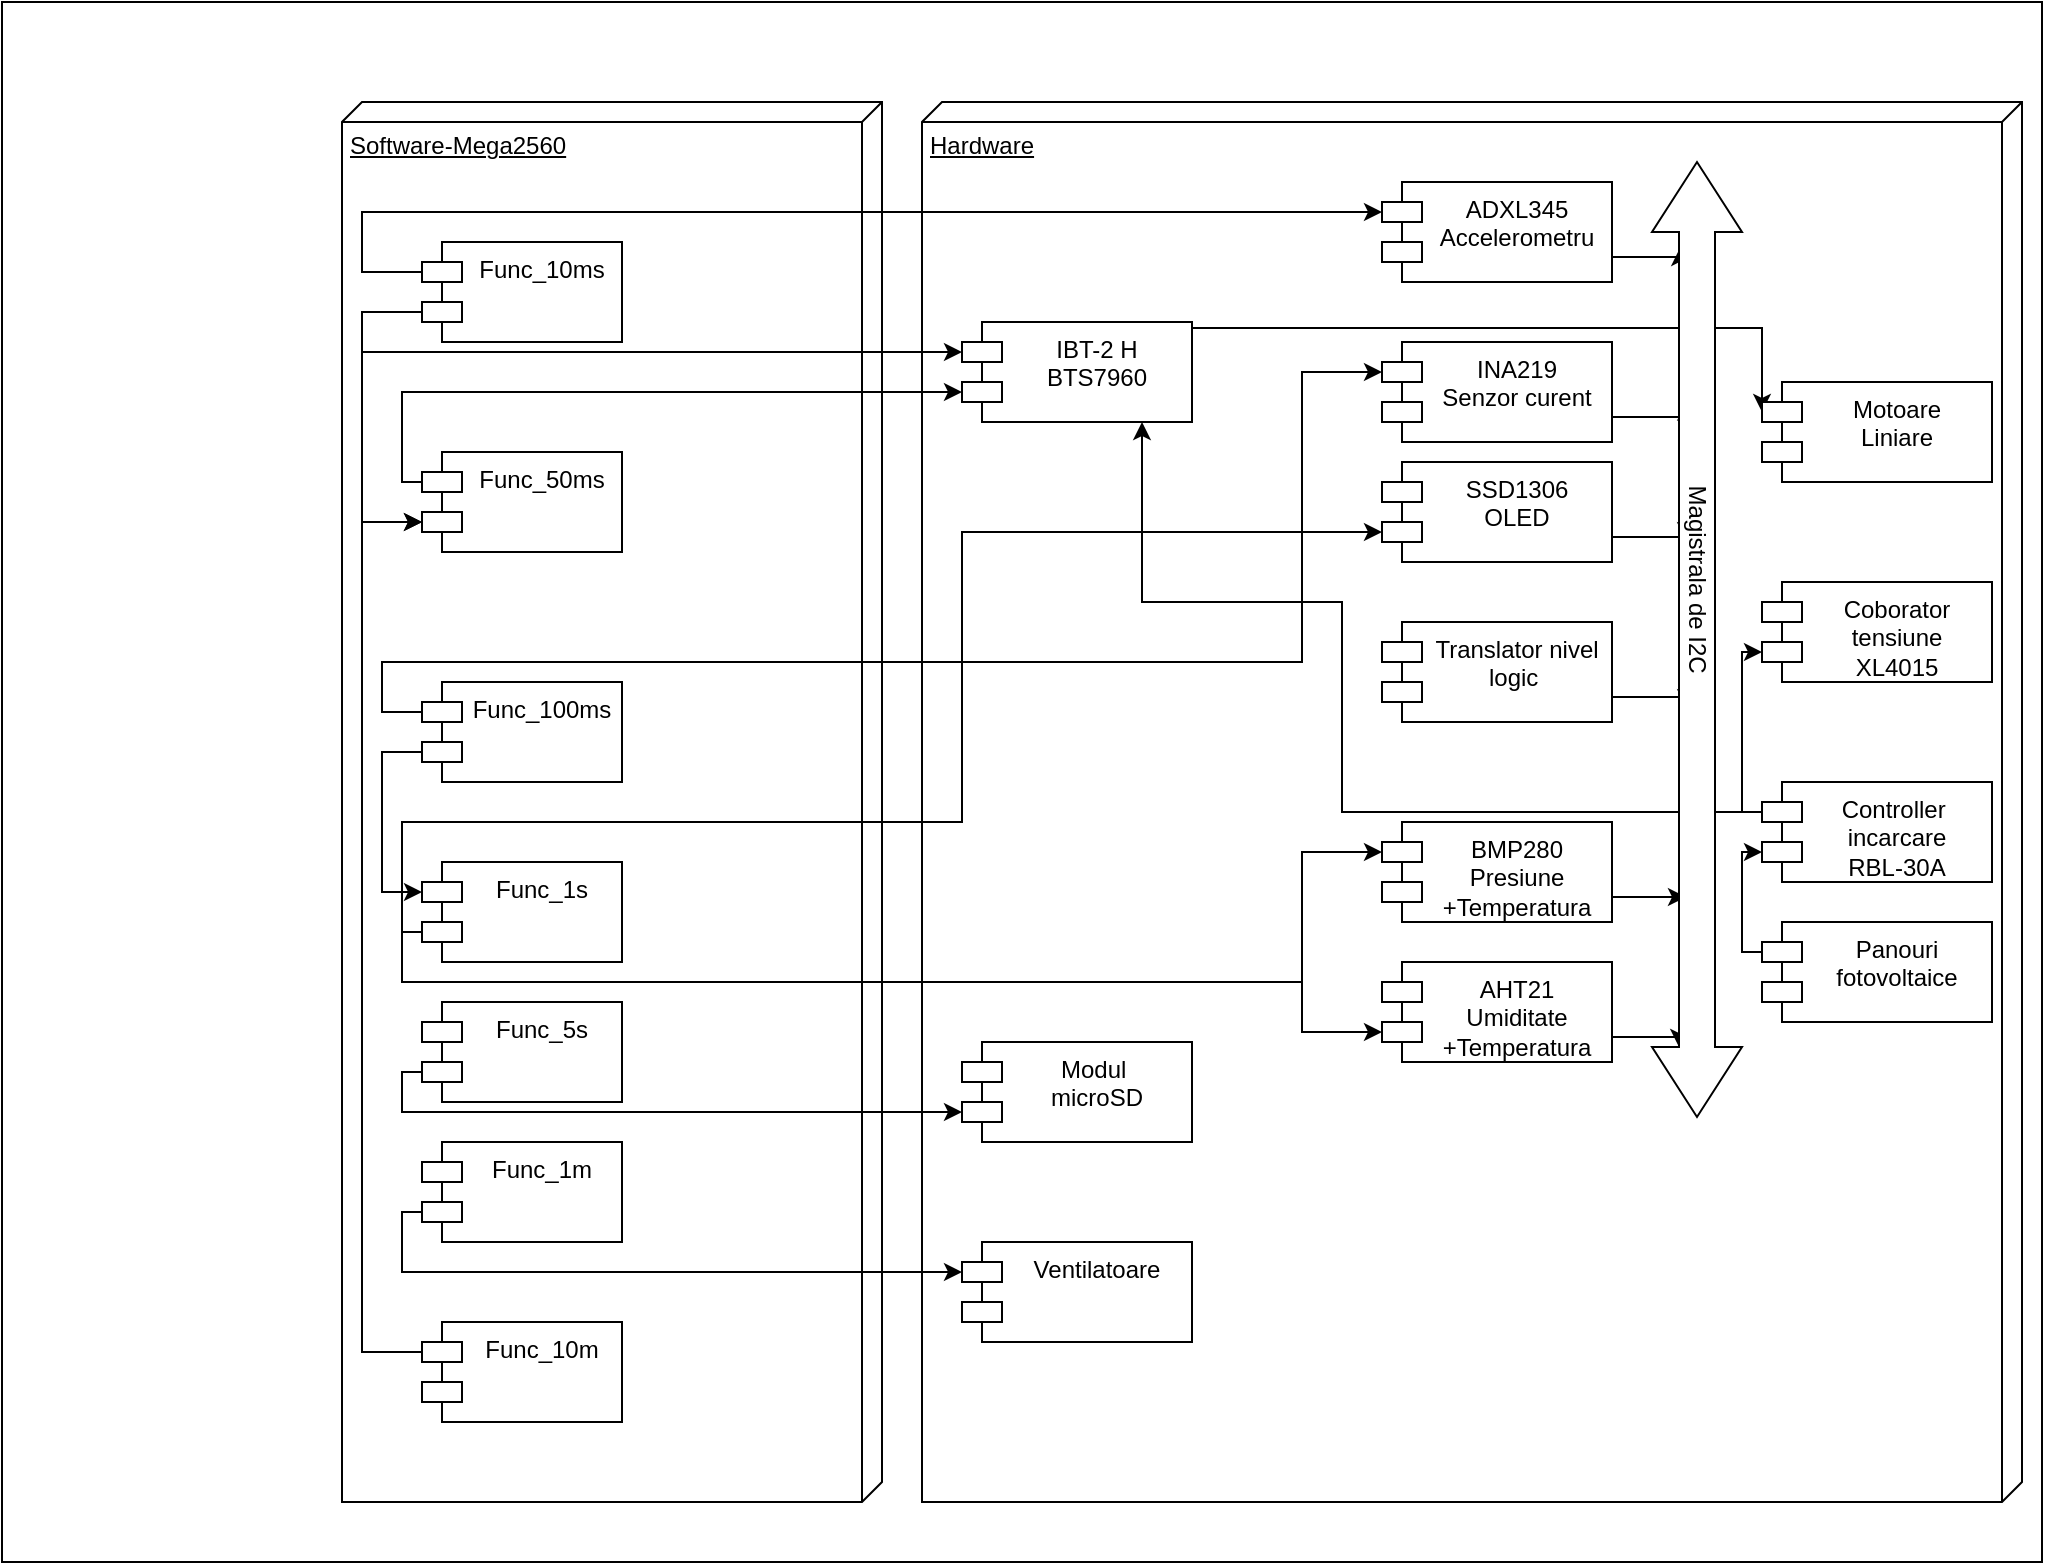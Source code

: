 <mxfile version="21.7.2" type="device">
  <diagram name="Page-1" id="7MGUlTFYUhmly1SJSoVB">
    <mxGraphModel dx="2284" dy="750" grid="1" gridSize="10" guides="1" tooltips="1" connect="1" arrows="1" fold="1" page="1" pageScale="1" pageWidth="850" pageHeight="1100" math="0" shadow="0">
      <root>
        <mxCell id="0" />
        <mxCell id="1" parent="0" />
        <mxCell id="0cu8ZaKgeofmVe_ID7Gm-4" value="" style="rounded=0;whiteSpace=wrap;html=1;" vertex="1" parent="1">
          <mxGeometry x="-170" y="150" width="1020" height="780" as="geometry" />
        </mxCell>
        <mxCell id="0cu8ZaKgeofmVe_ID7Gm-2" value="Software-Mega2560" style="verticalAlign=top;align=left;spacingTop=8;spacingLeft=2;spacingRight=12;shape=cube;size=10;direction=south;fontStyle=4;html=1;whiteSpace=wrap;" vertex="1" parent="1">
          <mxGeometry y="200" width="270" height="700" as="geometry" />
        </mxCell>
        <mxCell id="0cu8ZaKgeofmVe_ID7Gm-24" style="edgeStyle=orthogonalEdgeStyle;rounded=0;orthogonalLoop=1;jettySize=auto;html=1;exitX=0;exitY=0;exitDx=0;exitDy=35;exitPerimeter=0;entryX=0;entryY=0;entryDx=0;entryDy=35;entryPerimeter=0;" edge="1" parent="1" source="0cu8ZaKgeofmVe_ID7Gm-1" target="0cu8ZaKgeofmVe_ID7Gm-8">
          <mxGeometry relative="1" as="geometry">
            <Array as="points">
              <mxPoint x="10" y="305" />
              <mxPoint x="10" y="410" />
            </Array>
          </mxGeometry>
        </mxCell>
        <mxCell id="0cu8ZaKgeofmVe_ID7Gm-1" value="Func_10ms" style="shape=module;align=left;spacingLeft=20;align=center;verticalAlign=top;whiteSpace=wrap;html=1;" vertex="1" parent="1">
          <mxGeometry x="40" y="270" width="100" height="50" as="geometry" />
        </mxCell>
        <mxCell id="0cu8ZaKgeofmVe_ID7Gm-6" value="Hardware" style="verticalAlign=top;align=left;spacingTop=8;spacingLeft=2;spacingRight=12;shape=cube;size=10;direction=south;fontStyle=4;html=1;whiteSpace=wrap;" vertex="1" parent="1">
          <mxGeometry x="290" y="200" width="550" height="700" as="geometry" />
        </mxCell>
        <mxCell id="0cu8ZaKgeofmVe_ID7Gm-20" style="edgeStyle=orthogonalEdgeStyle;rounded=0;orthogonalLoop=1;jettySize=auto;html=1;exitX=0;exitY=0;exitDx=0;exitDy=15;exitPerimeter=0;entryX=0;entryY=0;entryDx=0;entryDy=35;entryPerimeter=0;flowAnimation=0;" edge="1" parent="1" source="0cu8ZaKgeofmVe_ID7Gm-8" target="0cu8ZaKgeofmVe_ID7Gm-15">
          <mxGeometry relative="1" as="geometry">
            <Array as="points">
              <mxPoint x="30" y="390" />
              <mxPoint x="30" y="345" />
            </Array>
          </mxGeometry>
        </mxCell>
        <mxCell id="0cu8ZaKgeofmVe_ID7Gm-8" value="Func_50ms" style="shape=module;align=left;spacingLeft=20;align=center;verticalAlign=top;whiteSpace=wrap;html=1;" vertex="1" parent="1">
          <mxGeometry x="40" y="375" width="100" height="50" as="geometry" />
        </mxCell>
        <mxCell id="0cu8ZaKgeofmVe_ID7Gm-22" style="edgeStyle=orthogonalEdgeStyle;rounded=0;orthogonalLoop=1;jettySize=auto;html=1;exitX=0;exitY=0;exitDx=0;exitDy=15;exitPerimeter=0;entryX=0;entryY=0;entryDx=0;entryDy=15;entryPerimeter=0;" edge="1" parent="1" source="0cu8ZaKgeofmVe_ID7Gm-9" target="0cu8ZaKgeofmVe_ID7Gm-21">
          <mxGeometry relative="1" as="geometry">
            <Array as="points">
              <mxPoint x="20" y="505" />
              <mxPoint x="20" y="480" />
              <mxPoint x="480" y="480" />
              <mxPoint x="480" y="335" />
            </Array>
          </mxGeometry>
        </mxCell>
        <mxCell id="0cu8ZaKgeofmVe_ID7Gm-23" style="edgeStyle=orthogonalEdgeStyle;rounded=0;orthogonalLoop=1;jettySize=auto;html=1;exitX=0;exitY=0;exitDx=0;exitDy=35;exitPerimeter=0;entryX=0;entryY=0;entryDx=0;entryDy=15;entryPerimeter=0;" edge="1" parent="1" source="0cu8ZaKgeofmVe_ID7Gm-9" target="0cu8ZaKgeofmVe_ID7Gm-10">
          <mxGeometry relative="1" as="geometry" />
        </mxCell>
        <mxCell id="0cu8ZaKgeofmVe_ID7Gm-9" value="Func_100ms" style="shape=module;align=left;spacingLeft=20;align=center;verticalAlign=top;whiteSpace=wrap;html=1;" vertex="1" parent="1">
          <mxGeometry x="40" y="490" width="100" height="50" as="geometry" />
        </mxCell>
        <mxCell id="0cu8ZaKgeofmVe_ID7Gm-26" style="edgeStyle=orthogonalEdgeStyle;rounded=0;orthogonalLoop=1;jettySize=auto;html=1;exitX=0;exitY=0;exitDx=0;exitDy=35;exitPerimeter=0;entryX=0;entryY=0;entryDx=0;entryDy=35;entryPerimeter=0;" edge="1" parent="1" source="0cu8ZaKgeofmVe_ID7Gm-10" target="0cu8ZaKgeofmVe_ID7Gm-25">
          <mxGeometry relative="1" as="geometry">
            <Array as="points">
              <mxPoint x="30" y="615" />
              <mxPoint x="30" y="560" />
              <mxPoint x="310" y="560" />
              <mxPoint x="310" y="415" />
            </Array>
          </mxGeometry>
        </mxCell>
        <mxCell id="0cu8ZaKgeofmVe_ID7Gm-39" style="edgeStyle=orthogonalEdgeStyle;rounded=0;orthogonalLoop=1;jettySize=auto;html=1;exitX=0;exitY=0;exitDx=0;exitDy=35;exitPerimeter=0;entryX=0;entryY=0;entryDx=0;entryDy=15;entryPerimeter=0;" edge="1" parent="1" source="0cu8ZaKgeofmVe_ID7Gm-10" target="0cu8ZaKgeofmVe_ID7Gm-27">
          <mxGeometry relative="1" as="geometry">
            <Array as="points">
              <mxPoint x="30" y="615" />
              <mxPoint x="30" y="640" />
              <mxPoint x="480" y="640" />
              <mxPoint x="480" y="575" />
            </Array>
          </mxGeometry>
        </mxCell>
        <mxCell id="0cu8ZaKgeofmVe_ID7Gm-61" style="edgeStyle=orthogonalEdgeStyle;rounded=0;orthogonalLoop=1;jettySize=auto;html=1;exitX=0;exitY=0;exitDx=0;exitDy=35;exitPerimeter=0;entryX=0;entryY=0;entryDx=0;entryDy=35;entryPerimeter=0;" edge="1" parent="1" source="0cu8ZaKgeofmVe_ID7Gm-10" target="0cu8ZaKgeofmVe_ID7Gm-28">
          <mxGeometry relative="1" as="geometry">
            <Array as="points">
              <mxPoint x="30" y="615" />
              <mxPoint x="30" y="640" />
              <mxPoint x="480" y="640" />
              <mxPoint x="480" y="665" />
            </Array>
          </mxGeometry>
        </mxCell>
        <mxCell id="0cu8ZaKgeofmVe_ID7Gm-10" value="Func_1s" style="shape=module;align=left;spacingLeft=20;align=center;verticalAlign=top;whiteSpace=wrap;html=1;" vertex="1" parent="1">
          <mxGeometry x="40" y="580" width="100" height="50" as="geometry" />
        </mxCell>
        <mxCell id="0cu8ZaKgeofmVe_ID7Gm-34" style="edgeStyle=orthogonalEdgeStyle;rounded=0;orthogonalLoop=1;jettySize=auto;html=1;exitX=0;exitY=0;exitDx=0;exitDy=35;exitPerimeter=0;entryX=0;entryY=0;entryDx=0;entryDy=35;entryPerimeter=0;" edge="1" parent="1" source="0cu8ZaKgeofmVe_ID7Gm-11" target="0cu8ZaKgeofmVe_ID7Gm-30">
          <mxGeometry relative="1" as="geometry">
            <mxPoint x="-140" y="675" as="sourcePoint" />
            <mxPoint x="300" y="825" as="targetPoint" />
            <Array as="points">
              <mxPoint x="30" y="685" />
              <mxPoint x="30" y="705" />
            </Array>
          </mxGeometry>
        </mxCell>
        <mxCell id="0cu8ZaKgeofmVe_ID7Gm-11" value="Func_5s" style="shape=module;align=left;spacingLeft=20;align=center;verticalAlign=top;whiteSpace=wrap;html=1;" vertex="1" parent="1">
          <mxGeometry x="40" y="650" width="100" height="50" as="geometry" />
        </mxCell>
        <mxCell id="0cu8ZaKgeofmVe_ID7Gm-60" style="edgeStyle=orthogonalEdgeStyle;rounded=0;orthogonalLoop=1;jettySize=auto;html=1;exitX=0;exitY=0;exitDx=0;exitDy=35;exitPerimeter=0;entryX=0;entryY=0;entryDx=0;entryDy=15;entryPerimeter=0;" edge="1" parent="1" source="0cu8ZaKgeofmVe_ID7Gm-12" target="0cu8ZaKgeofmVe_ID7Gm-59">
          <mxGeometry relative="1" as="geometry">
            <Array as="points">
              <mxPoint x="30" y="755" />
              <mxPoint x="30" y="785" />
            </Array>
          </mxGeometry>
        </mxCell>
        <mxCell id="0cu8ZaKgeofmVe_ID7Gm-12" value="Func_1m" style="shape=module;align=left;spacingLeft=20;align=center;verticalAlign=top;whiteSpace=wrap;html=1;" vertex="1" parent="1">
          <mxGeometry x="40" y="720" width="100" height="50" as="geometry" />
        </mxCell>
        <mxCell id="0cu8ZaKgeofmVe_ID7Gm-37" style="edgeStyle=orthogonalEdgeStyle;rounded=0;orthogonalLoop=1;jettySize=auto;html=1;exitX=0;exitY=0;exitDx=0;exitDy=15;exitPerimeter=0;entryX=0;entryY=0;entryDx=0;entryDy=35;entryPerimeter=0;" edge="1" parent="1" source="0cu8ZaKgeofmVe_ID7Gm-13" target="0cu8ZaKgeofmVe_ID7Gm-8">
          <mxGeometry relative="1" as="geometry">
            <Array as="points">
              <mxPoint x="10" y="825" />
              <mxPoint x="10" y="410" />
            </Array>
          </mxGeometry>
        </mxCell>
        <mxCell id="0cu8ZaKgeofmVe_ID7Gm-13" value="Func_10m" style="shape=module;align=left;spacingLeft=20;align=center;verticalAlign=top;whiteSpace=wrap;html=1;" vertex="1" parent="1">
          <mxGeometry x="40" y="810" width="100" height="50" as="geometry" />
        </mxCell>
        <mxCell id="0cu8ZaKgeofmVe_ID7Gm-51" style="edgeStyle=orthogonalEdgeStyle;rounded=0;orthogonalLoop=1;jettySize=auto;html=1;exitX=1;exitY=0.75;exitDx=0;exitDy=0;entryX=0.91;entryY=0.311;entryDx=0;entryDy=0;entryPerimeter=0;" edge="1" parent="1" source="0cu8ZaKgeofmVe_ID7Gm-14" target="0cu8ZaKgeofmVe_ID7Gm-35">
          <mxGeometry relative="1" as="geometry" />
        </mxCell>
        <mxCell id="0cu8ZaKgeofmVe_ID7Gm-14" value="ADXL345&lt;br&gt;Accelerometru" style="shape=module;align=left;spacingLeft=20;align=center;verticalAlign=top;whiteSpace=wrap;html=1;" vertex="1" parent="1">
          <mxGeometry x="520" y="240" width="115" height="50" as="geometry" />
        </mxCell>
        <mxCell id="0cu8ZaKgeofmVe_ID7Gm-58" style="edgeStyle=orthogonalEdgeStyle;rounded=0;orthogonalLoop=1;jettySize=auto;html=1;exitX=1;exitY=0.25;exitDx=0;exitDy=0;entryX=0;entryY=0;entryDx=0;entryDy=15;entryPerimeter=0;" edge="1" parent="1" source="0cu8ZaKgeofmVe_ID7Gm-15" target="0cu8ZaKgeofmVe_ID7Gm-32">
          <mxGeometry relative="1" as="geometry">
            <Array as="points">
              <mxPoint x="710" y="313" />
            </Array>
          </mxGeometry>
        </mxCell>
        <mxCell id="0cu8ZaKgeofmVe_ID7Gm-15" value="IBT-2 H&lt;br&gt;BTS7960" style="shape=module;align=left;spacingLeft=20;align=center;verticalAlign=top;whiteSpace=wrap;html=1;" vertex="1" parent="1">
          <mxGeometry x="310" y="310" width="115" height="50" as="geometry" />
        </mxCell>
        <mxCell id="0cu8ZaKgeofmVe_ID7Gm-19" style="edgeStyle=orthogonalEdgeStyle;rounded=0;orthogonalLoop=1;jettySize=auto;html=1;exitX=0;exitY=0;exitDx=0;exitDy=35;exitPerimeter=0;entryX=0;entryY=0;entryDx=0;entryDy=15;entryPerimeter=0;" edge="1" parent="1" source="0cu8ZaKgeofmVe_ID7Gm-1" target="0cu8ZaKgeofmVe_ID7Gm-15">
          <mxGeometry relative="1" as="geometry">
            <Array as="points">
              <mxPoint x="10" y="305" />
              <mxPoint x="10" y="325" />
            </Array>
          </mxGeometry>
        </mxCell>
        <mxCell id="0cu8ZaKgeofmVe_ID7Gm-18" style="edgeStyle=orthogonalEdgeStyle;rounded=0;orthogonalLoop=1;jettySize=auto;html=1;exitX=0;exitY=0;exitDx=0;exitDy=15;exitPerimeter=0;entryX=0;entryY=0;entryDx=0;entryDy=15;entryPerimeter=0;" edge="1" parent="1" source="0cu8ZaKgeofmVe_ID7Gm-1" target="0cu8ZaKgeofmVe_ID7Gm-14">
          <mxGeometry relative="1" as="geometry">
            <Array as="points">
              <mxPoint x="10" y="285" />
              <mxPoint x="10" y="255" />
            </Array>
          </mxGeometry>
        </mxCell>
        <mxCell id="0cu8ZaKgeofmVe_ID7Gm-43" style="edgeStyle=orthogonalEdgeStyle;rounded=0;orthogonalLoop=1;jettySize=auto;html=1;exitX=1;exitY=0.75;exitDx=0;exitDy=0;entryX=0.748;entryY=0.378;entryDx=0;entryDy=0;entryPerimeter=0;" edge="1" parent="1" source="0cu8ZaKgeofmVe_ID7Gm-21" target="0cu8ZaKgeofmVe_ID7Gm-35">
          <mxGeometry relative="1" as="geometry" />
        </mxCell>
        <mxCell id="0cu8ZaKgeofmVe_ID7Gm-21" value="INA219&lt;br&gt;Senzor curent" style="shape=module;align=left;spacingLeft=20;align=center;verticalAlign=top;whiteSpace=wrap;html=1;" vertex="1" parent="1">
          <mxGeometry x="520" y="320" width="115" height="50" as="geometry" />
        </mxCell>
        <mxCell id="0cu8ZaKgeofmVe_ID7Gm-45" style="edgeStyle=orthogonalEdgeStyle;rounded=0;orthogonalLoop=1;jettySize=auto;html=1;exitX=1;exitY=0.75;exitDx=0;exitDy=0;entryX=0.604;entryY=0.378;entryDx=0;entryDy=0;entryPerimeter=0;" edge="1" parent="1" source="0cu8ZaKgeofmVe_ID7Gm-25" target="0cu8ZaKgeofmVe_ID7Gm-35">
          <mxGeometry relative="1" as="geometry" />
        </mxCell>
        <mxCell id="0cu8ZaKgeofmVe_ID7Gm-25" value="SSD1306&lt;br&gt;OLED" style="shape=module;align=left;spacingLeft=20;align=center;verticalAlign=top;whiteSpace=wrap;html=1;" vertex="1" parent="1">
          <mxGeometry x="520" y="380" width="115" height="50" as="geometry" />
        </mxCell>
        <mxCell id="0cu8ZaKgeofmVe_ID7Gm-52" style="edgeStyle=orthogonalEdgeStyle;rounded=0;orthogonalLoop=1;jettySize=auto;html=1;exitX=1;exitY=0.75;exitDx=0;exitDy=0;entryX=0.229;entryY=0.378;entryDx=0;entryDy=0;entryPerimeter=0;" edge="1" parent="1" source="0cu8ZaKgeofmVe_ID7Gm-27" target="0cu8ZaKgeofmVe_ID7Gm-35">
          <mxGeometry relative="1" as="geometry" />
        </mxCell>
        <mxCell id="0cu8ZaKgeofmVe_ID7Gm-27" value="BMP280&lt;br&gt;Presiune +Temperatura" style="shape=module;align=left;spacingLeft=20;align=center;verticalAlign=top;whiteSpace=wrap;html=1;" vertex="1" parent="1">
          <mxGeometry x="520" y="560" width="115" height="50" as="geometry" />
        </mxCell>
        <mxCell id="0cu8ZaKgeofmVe_ID7Gm-53" style="edgeStyle=orthogonalEdgeStyle;rounded=0;orthogonalLoop=1;jettySize=auto;html=1;exitX=1;exitY=0.75;exitDx=0;exitDy=0;entryX=0;entryY=0;entryDx=35;entryDy=13.5;entryPerimeter=0;" edge="1" parent="1" source="0cu8ZaKgeofmVe_ID7Gm-28" target="0cu8ZaKgeofmVe_ID7Gm-35">
          <mxGeometry relative="1" as="geometry" />
        </mxCell>
        <mxCell id="0cu8ZaKgeofmVe_ID7Gm-28" value="AHT21&lt;br&gt;Umiditate +Temperatura" style="shape=module;align=left;spacingLeft=20;align=center;verticalAlign=top;whiteSpace=wrap;html=1;" vertex="1" parent="1">
          <mxGeometry x="520" y="630" width="115" height="50" as="geometry" />
        </mxCell>
        <mxCell id="0cu8ZaKgeofmVe_ID7Gm-29" value="Coborator&lt;br&gt;tensiune&lt;br&gt;XL4015" style="shape=module;align=left;spacingLeft=20;align=center;verticalAlign=top;whiteSpace=wrap;html=1;" vertex="1" parent="1">
          <mxGeometry x="710" y="440" width="115" height="50" as="geometry" />
        </mxCell>
        <mxCell id="0cu8ZaKgeofmVe_ID7Gm-30" value="Modul&amp;nbsp;&lt;br&gt;microSD" style="shape=module;align=left;spacingLeft=20;align=center;verticalAlign=top;whiteSpace=wrap;html=1;" vertex="1" parent="1">
          <mxGeometry x="310" y="670" width="115" height="50" as="geometry" />
        </mxCell>
        <mxCell id="0cu8ZaKgeofmVe_ID7Gm-56" style="edgeStyle=orthogonalEdgeStyle;rounded=0;orthogonalLoop=1;jettySize=auto;html=1;exitX=0;exitY=0;exitDx=0;exitDy=15;exitPerimeter=0;" edge="1" parent="1" source="0cu8ZaKgeofmVe_ID7Gm-31" target="0cu8ZaKgeofmVe_ID7Gm-15">
          <mxGeometry relative="1" as="geometry">
            <Array as="points">
              <mxPoint x="500" y="555" />
              <mxPoint x="500" y="450" />
              <mxPoint x="400" y="450" />
            </Array>
          </mxGeometry>
        </mxCell>
        <mxCell id="0cu8ZaKgeofmVe_ID7Gm-57" style="edgeStyle=orthogonalEdgeStyle;rounded=0;orthogonalLoop=1;jettySize=auto;html=1;exitX=0;exitY=0;exitDx=0;exitDy=15;exitPerimeter=0;entryX=0;entryY=0;entryDx=0;entryDy=35;entryPerimeter=0;" edge="1" parent="1" source="0cu8ZaKgeofmVe_ID7Gm-31" target="0cu8ZaKgeofmVe_ID7Gm-29">
          <mxGeometry relative="1" as="geometry">
            <Array as="points">
              <mxPoint x="700" y="555" />
              <mxPoint x="700" y="475" />
            </Array>
          </mxGeometry>
        </mxCell>
        <mxCell id="0cu8ZaKgeofmVe_ID7Gm-31" value="Controller&amp;nbsp;&lt;br&gt;incarcare&lt;br&gt;RBL-30A" style="shape=module;align=left;spacingLeft=20;align=center;verticalAlign=top;whiteSpace=wrap;html=1;" vertex="1" parent="1">
          <mxGeometry x="710" y="540" width="115" height="50" as="geometry" />
        </mxCell>
        <mxCell id="0cu8ZaKgeofmVe_ID7Gm-32" value="Motoare&lt;br&gt;Liniare" style="shape=module;align=left;spacingLeft=20;align=center;verticalAlign=top;whiteSpace=wrap;html=1;" vertex="1" parent="1">
          <mxGeometry x="710" y="340" width="115" height="50" as="geometry" />
        </mxCell>
        <mxCell id="0cu8ZaKgeofmVe_ID7Gm-46" style="edgeStyle=orthogonalEdgeStyle;rounded=0;orthogonalLoop=1;jettySize=auto;html=1;exitX=1;exitY=0.75;exitDx=0;exitDy=0;entryX=0.429;entryY=0.378;entryDx=0;entryDy=0;entryPerimeter=0;" edge="1" parent="1" source="0cu8ZaKgeofmVe_ID7Gm-33" target="0cu8ZaKgeofmVe_ID7Gm-35">
          <mxGeometry relative="1" as="geometry" />
        </mxCell>
        <mxCell id="0cu8ZaKgeofmVe_ID7Gm-33" value="Translator nivel&lt;br&gt;logic&amp;nbsp;" style="shape=module;align=left;spacingLeft=20;align=center;verticalAlign=top;whiteSpace=wrap;html=1;" vertex="1" parent="1">
          <mxGeometry x="520" y="460" width="115" height="50" as="geometry" />
        </mxCell>
        <mxCell id="0cu8ZaKgeofmVe_ID7Gm-35" value="" style="html=1;shadow=0;dashed=0;align=center;verticalAlign=middle;shape=mxgraph.arrows2.twoWayArrow;dy=0.6;dx=35;rotation=-90;" vertex="1" parent="1">
          <mxGeometry x="438.75" y="446.25" width="477.5" height="45" as="geometry" />
        </mxCell>
        <mxCell id="0cu8ZaKgeofmVe_ID7Gm-41" value="Magistrala de I2C&amp;nbsp;" style="text;html=1;strokeColor=none;fillColor=none;align=center;verticalAlign=middle;whiteSpace=wrap;rounded=0;rotation=90;" vertex="1" parent="1">
          <mxGeometry x="617.5" y="425" width="120" height="30" as="geometry" />
        </mxCell>
        <mxCell id="0cu8ZaKgeofmVe_ID7Gm-55" style="edgeStyle=orthogonalEdgeStyle;rounded=0;orthogonalLoop=1;jettySize=auto;html=1;exitX=0;exitY=0;exitDx=0;exitDy=15;exitPerimeter=0;entryX=0;entryY=0;entryDx=0;entryDy=35;entryPerimeter=0;" edge="1" parent="1" source="0cu8ZaKgeofmVe_ID7Gm-54" target="0cu8ZaKgeofmVe_ID7Gm-31">
          <mxGeometry relative="1" as="geometry">
            <Array as="points">
              <mxPoint x="700" y="625" />
              <mxPoint x="700" y="575" />
            </Array>
          </mxGeometry>
        </mxCell>
        <mxCell id="0cu8ZaKgeofmVe_ID7Gm-54" value="Panouri fotovoltaice" style="shape=module;align=left;spacingLeft=20;align=center;verticalAlign=top;whiteSpace=wrap;html=1;" vertex="1" parent="1">
          <mxGeometry x="710" y="610" width="115" height="50" as="geometry" />
        </mxCell>
        <mxCell id="0cu8ZaKgeofmVe_ID7Gm-59" value="Ventilatoare" style="shape=module;align=left;spacingLeft=20;align=center;verticalAlign=top;whiteSpace=wrap;html=1;" vertex="1" parent="1">
          <mxGeometry x="310" y="770" width="115" height="50" as="geometry" />
        </mxCell>
      </root>
    </mxGraphModel>
  </diagram>
</mxfile>
